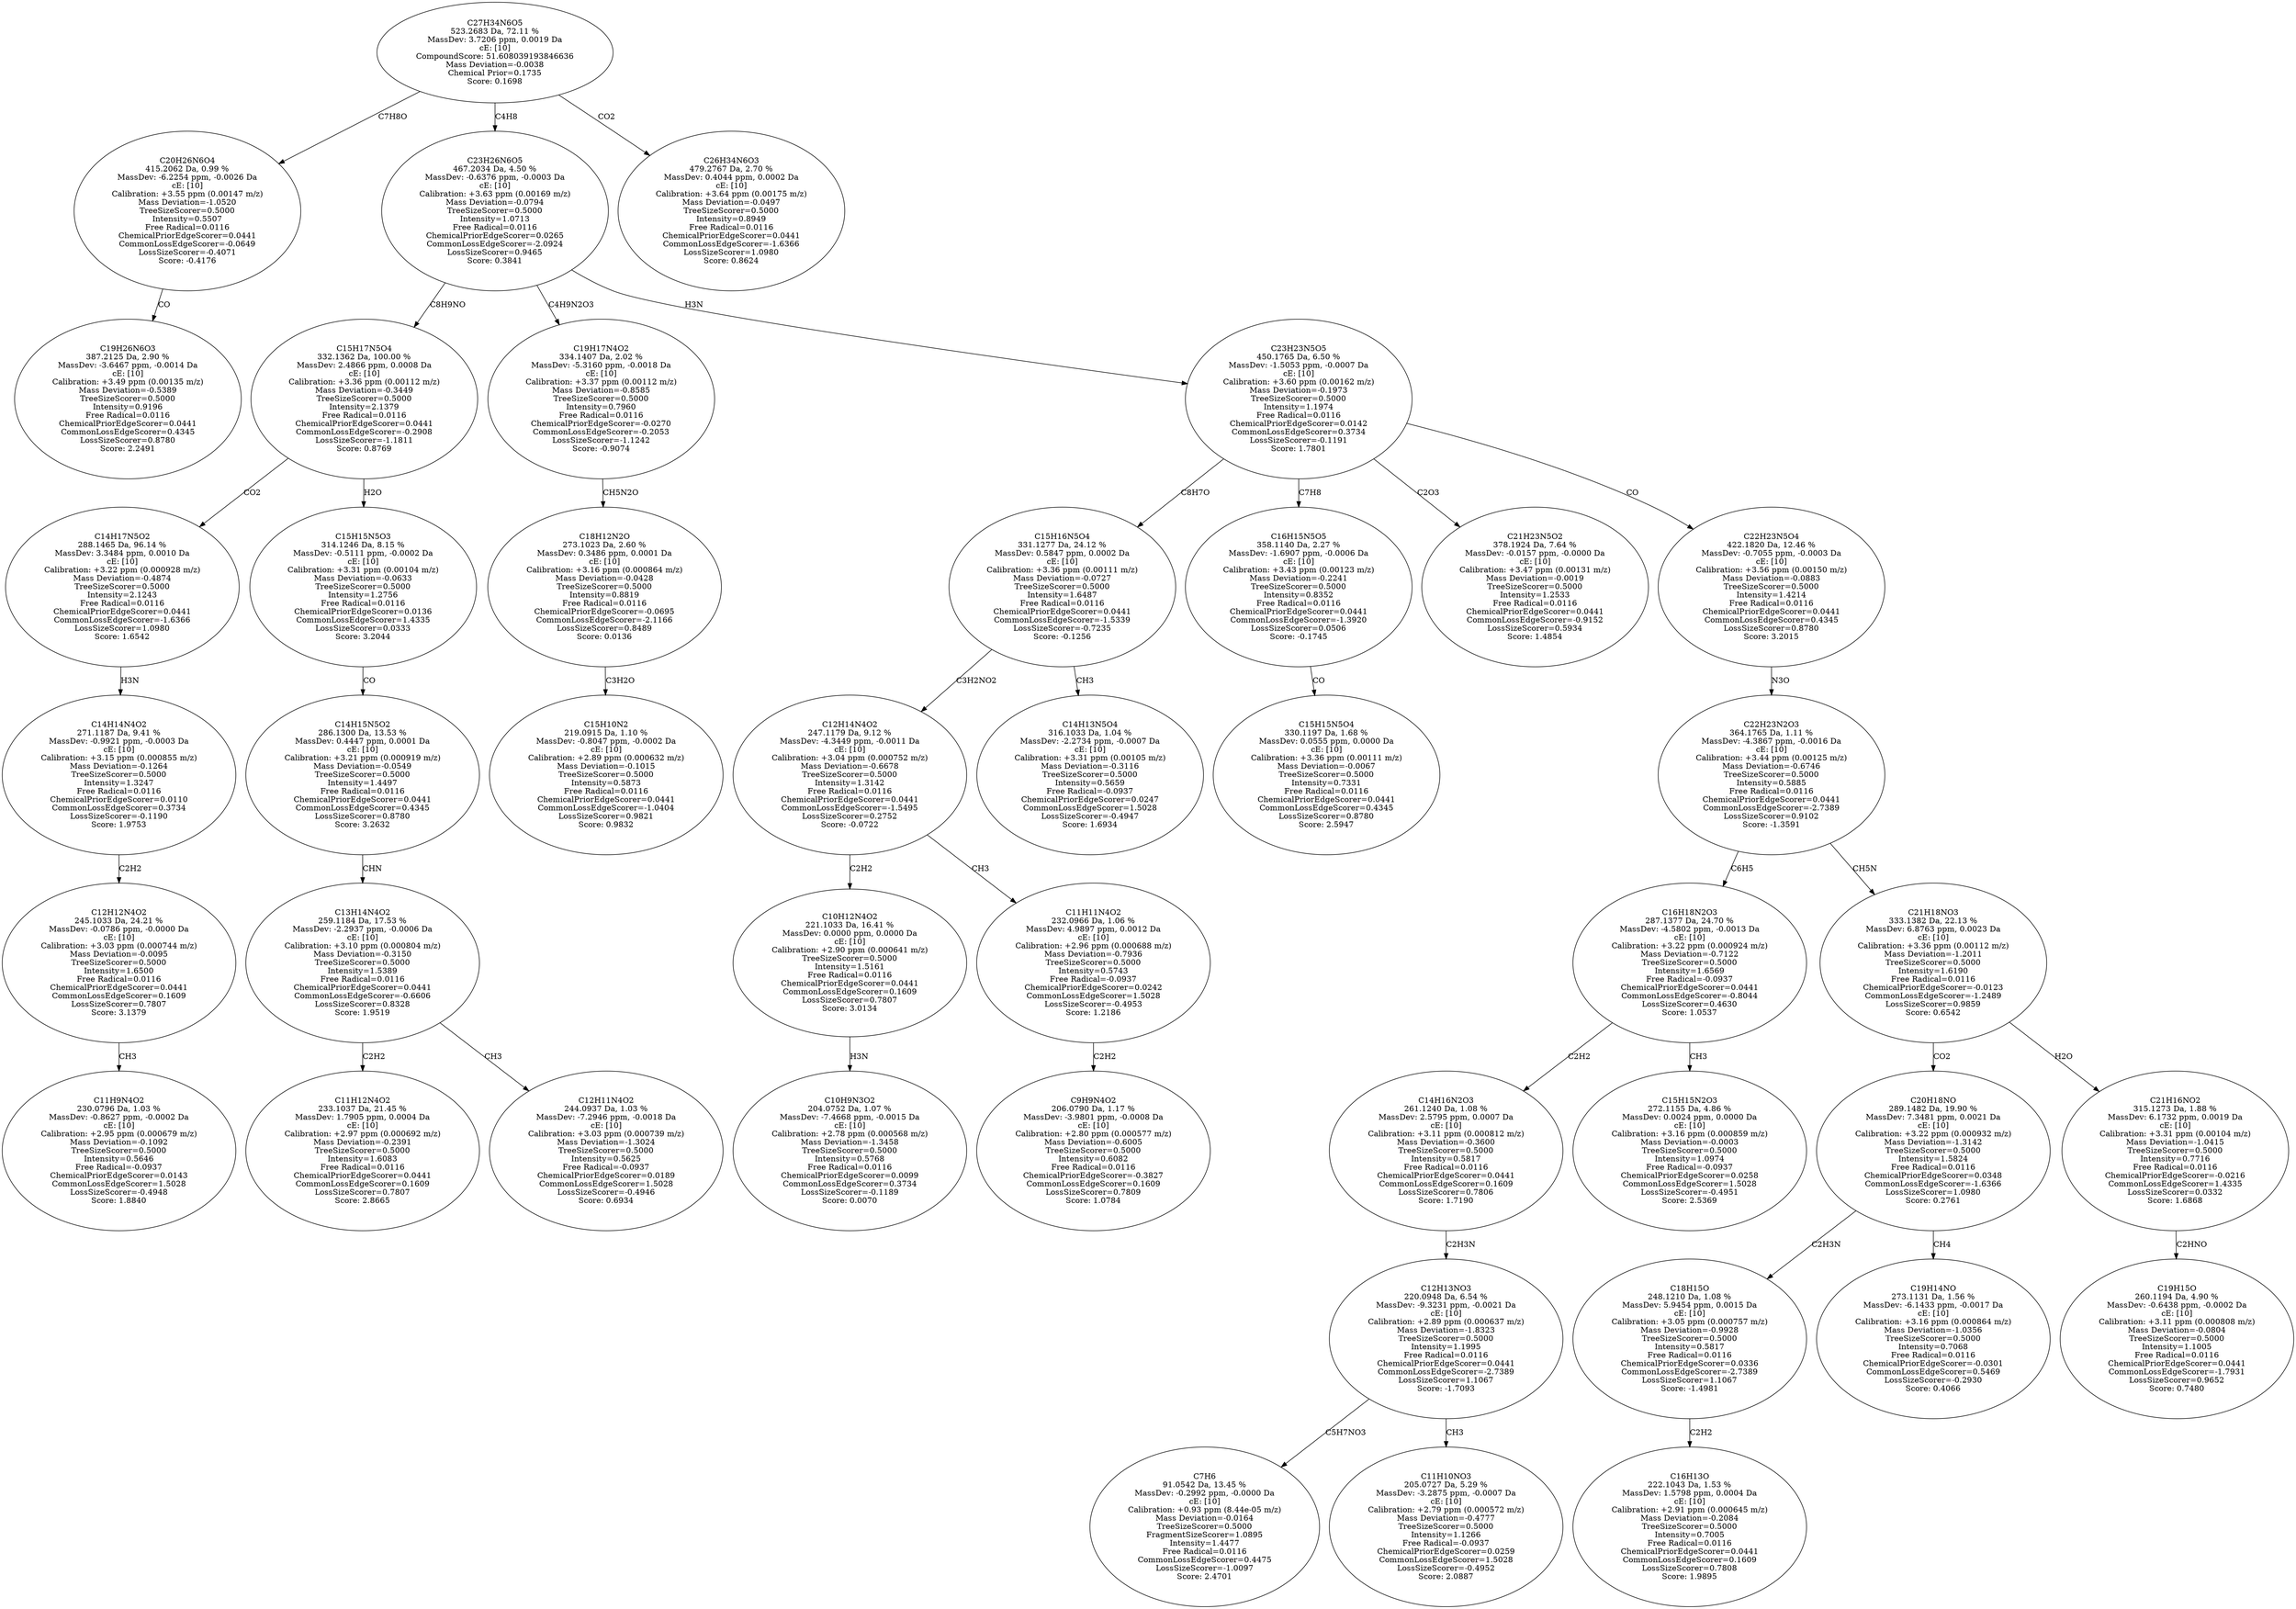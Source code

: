 strict digraph {
v1 [label="C19H26N6O3\n387.2125 Da, 2.90 %\nMassDev: -3.6467 ppm, -0.0014 Da\ncE: [10]\nCalibration: +3.49 ppm (0.00135 m/z)\nMass Deviation=-0.5389\nTreeSizeScorer=0.5000\nIntensity=0.9196\nFree Radical=0.0116\nChemicalPriorEdgeScorer=0.0441\nCommonLossEdgeScorer=0.4345\nLossSizeScorer=0.8780\nScore: 2.2491"];
v2 [label="C20H26N6O4\n415.2062 Da, 0.99 %\nMassDev: -6.2254 ppm, -0.0026 Da\ncE: [10]\nCalibration: +3.55 ppm (0.00147 m/z)\nMass Deviation=-1.0520\nTreeSizeScorer=0.5000\nIntensity=0.5507\nFree Radical=0.0116\nChemicalPriorEdgeScorer=0.0441\nCommonLossEdgeScorer=-0.0649\nLossSizeScorer=-0.4071\nScore: -0.4176"];
v3 [label="C11H9N4O2\n230.0796 Da, 1.03 %\nMassDev: -0.8627 ppm, -0.0002 Da\ncE: [10]\nCalibration: +2.95 ppm (0.000679 m/z)\nMass Deviation=-0.1092\nTreeSizeScorer=0.5000\nIntensity=0.5646\nFree Radical=-0.0937\nChemicalPriorEdgeScorer=0.0143\nCommonLossEdgeScorer=1.5028\nLossSizeScorer=-0.4948\nScore: 1.8840"];
v4 [label="C12H12N4O2\n245.1033 Da, 24.21 %\nMassDev: -0.0786 ppm, -0.0000 Da\ncE: [10]\nCalibration: +3.03 ppm (0.000744 m/z)\nMass Deviation=-0.0095\nTreeSizeScorer=0.5000\nIntensity=1.6500\nFree Radical=0.0116\nChemicalPriorEdgeScorer=0.0441\nCommonLossEdgeScorer=0.1609\nLossSizeScorer=0.7807\nScore: 3.1379"];
v5 [label="C14H14N4O2\n271.1187 Da, 9.41 %\nMassDev: -0.9921 ppm, -0.0003 Da\ncE: [10]\nCalibration: +3.15 ppm (0.000855 m/z)\nMass Deviation=-0.1264\nTreeSizeScorer=0.5000\nIntensity=1.3247\nFree Radical=0.0116\nChemicalPriorEdgeScorer=0.0110\nCommonLossEdgeScorer=0.3734\nLossSizeScorer=-0.1190\nScore: 1.9753"];
v6 [label="C14H17N5O2\n288.1465 Da, 96.14 %\nMassDev: 3.3484 ppm, 0.0010 Da\ncE: [10]\nCalibration: +3.22 ppm (0.000928 m/z)\nMass Deviation=-0.4874\nTreeSizeScorer=0.5000\nIntensity=2.1243\nFree Radical=0.0116\nChemicalPriorEdgeScorer=0.0441\nCommonLossEdgeScorer=-1.6366\nLossSizeScorer=1.0980\nScore: 1.6542"];
v7 [label="C11H12N4O2\n233.1037 Da, 21.45 %\nMassDev: 1.7905 ppm, 0.0004 Da\ncE: [10]\nCalibration: +2.97 ppm (0.000692 m/z)\nMass Deviation=-0.2391\nTreeSizeScorer=0.5000\nIntensity=1.6083\nFree Radical=0.0116\nChemicalPriorEdgeScorer=0.0441\nCommonLossEdgeScorer=0.1609\nLossSizeScorer=0.7807\nScore: 2.8665"];
v8 [label="C12H11N4O2\n244.0937 Da, 1.03 %\nMassDev: -7.2946 ppm, -0.0018 Da\ncE: [10]\nCalibration: +3.03 ppm (0.000739 m/z)\nMass Deviation=-1.3024\nTreeSizeScorer=0.5000\nIntensity=0.5625\nFree Radical=-0.0937\nChemicalPriorEdgeScorer=0.0189\nCommonLossEdgeScorer=1.5028\nLossSizeScorer=-0.4946\nScore: 0.6934"];
v9 [label="C13H14N4O2\n259.1184 Da, 17.53 %\nMassDev: -2.2937 ppm, -0.0006 Da\ncE: [10]\nCalibration: +3.10 ppm (0.000804 m/z)\nMass Deviation=-0.3150\nTreeSizeScorer=0.5000\nIntensity=1.5389\nFree Radical=0.0116\nChemicalPriorEdgeScorer=0.0441\nCommonLossEdgeScorer=-0.6606\nLossSizeScorer=0.8328\nScore: 1.9519"];
v10 [label="C14H15N5O2\n286.1300 Da, 13.53 %\nMassDev: 0.4447 ppm, 0.0001 Da\ncE: [10]\nCalibration: +3.21 ppm (0.000919 m/z)\nMass Deviation=-0.0549\nTreeSizeScorer=0.5000\nIntensity=1.4497\nFree Radical=0.0116\nChemicalPriorEdgeScorer=0.0441\nCommonLossEdgeScorer=0.4345\nLossSizeScorer=0.8780\nScore: 3.2632"];
v11 [label="C15H15N5O3\n314.1246 Da, 8.15 %\nMassDev: -0.5111 ppm, -0.0002 Da\ncE: [10]\nCalibration: +3.31 ppm (0.00104 m/z)\nMass Deviation=-0.0633\nTreeSizeScorer=0.5000\nIntensity=1.2756\nFree Radical=0.0116\nChemicalPriorEdgeScorer=0.0136\nCommonLossEdgeScorer=1.4335\nLossSizeScorer=0.0333\nScore: 3.2044"];
v12 [label="C15H17N5O4\n332.1362 Da, 100.00 %\nMassDev: 2.4866 ppm, 0.0008 Da\ncE: [10]\nCalibration: +3.36 ppm (0.00112 m/z)\nMass Deviation=-0.3449\nTreeSizeScorer=0.5000\nIntensity=2.1379\nFree Radical=0.0116\nChemicalPriorEdgeScorer=0.0441\nCommonLossEdgeScorer=-0.2908\nLossSizeScorer=-1.1811\nScore: 0.8769"];
v13 [label="C15H10N2\n219.0915 Da, 1.10 %\nMassDev: -0.8047 ppm, -0.0002 Da\ncE: [10]\nCalibration: +2.89 ppm (0.000632 m/z)\nMass Deviation=-0.1015\nTreeSizeScorer=0.5000\nIntensity=0.5873\nFree Radical=0.0116\nChemicalPriorEdgeScorer=0.0441\nCommonLossEdgeScorer=-1.0404\nLossSizeScorer=0.9821\nScore: 0.9832"];
v14 [label="C18H12N2O\n273.1023 Da, 2.60 %\nMassDev: 0.3486 ppm, 0.0001 Da\ncE: [10]\nCalibration: +3.16 ppm (0.000864 m/z)\nMass Deviation=-0.0428\nTreeSizeScorer=0.5000\nIntensity=0.8819\nFree Radical=0.0116\nChemicalPriorEdgeScorer=-0.0695\nCommonLossEdgeScorer=-2.1166\nLossSizeScorer=0.8489\nScore: 0.0136"];
v15 [label="C19H17N4O2\n334.1407 Da, 2.02 %\nMassDev: -5.3160 ppm, -0.0018 Da\ncE: [10]\nCalibration: +3.37 ppm (0.00112 m/z)\nMass Deviation=-0.8585\nTreeSizeScorer=0.5000\nIntensity=0.7960\nFree Radical=0.0116\nChemicalPriorEdgeScorer=-0.0270\nCommonLossEdgeScorer=-0.2053\nLossSizeScorer=-1.1242\nScore: -0.9074"];
v16 [label="C10H9N3O2\n204.0752 Da, 1.07 %\nMassDev: -7.4668 ppm, -0.0015 Da\ncE: [10]\nCalibration: +2.78 ppm (0.000568 m/z)\nMass Deviation=-1.3458\nTreeSizeScorer=0.5000\nIntensity=0.5768\nFree Radical=0.0116\nChemicalPriorEdgeScorer=0.0099\nCommonLossEdgeScorer=0.3734\nLossSizeScorer=-0.1189\nScore: 0.0070"];
v17 [label="C10H12N4O2\n221.1033 Da, 16.41 %\nMassDev: 0.0000 ppm, 0.0000 Da\ncE: [10]\nCalibration: +2.90 ppm (0.000641 m/z)\nTreeSizeScorer=0.5000\nIntensity=1.5161\nFree Radical=0.0116\nChemicalPriorEdgeScorer=0.0441\nCommonLossEdgeScorer=0.1609\nLossSizeScorer=0.7807\nScore: 3.0134"];
v18 [label="C9H9N4O2\n206.0790 Da, 1.17 %\nMassDev: -3.9801 ppm, -0.0008 Da\ncE: [10]\nCalibration: +2.80 ppm (0.000577 m/z)\nMass Deviation=-0.6005\nTreeSizeScorer=0.5000\nIntensity=0.6082\nFree Radical=0.0116\nChemicalPriorEdgeScorer=-0.3827\nCommonLossEdgeScorer=0.1609\nLossSizeScorer=0.7809\nScore: 1.0784"];
v19 [label="C11H11N4O2\n232.0966 Da, 1.06 %\nMassDev: 4.9897 ppm, 0.0012 Da\ncE: [10]\nCalibration: +2.96 ppm (0.000688 m/z)\nMass Deviation=-0.7936\nTreeSizeScorer=0.5000\nIntensity=0.5743\nFree Radical=-0.0937\nChemicalPriorEdgeScorer=0.0242\nCommonLossEdgeScorer=1.5028\nLossSizeScorer=-0.4953\nScore: 1.2186"];
v20 [label="C12H14N4O2\n247.1179 Da, 9.12 %\nMassDev: -4.3449 ppm, -0.0011 Da\ncE: [10]\nCalibration: +3.04 ppm (0.000752 m/z)\nMass Deviation=-0.6678\nTreeSizeScorer=0.5000\nIntensity=1.3142\nFree Radical=0.0116\nChemicalPriorEdgeScorer=0.0441\nCommonLossEdgeScorer=-1.5495\nLossSizeScorer=0.2752\nScore: -0.0722"];
v21 [label="C14H13N5O4\n316.1033 Da, 1.04 %\nMassDev: -2.2734 ppm, -0.0007 Da\ncE: [10]\nCalibration: +3.31 ppm (0.00105 m/z)\nMass Deviation=-0.3116\nTreeSizeScorer=0.5000\nIntensity=0.5659\nFree Radical=-0.0937\nChemicalPriorEdgeScorer=0.0247\nCommonLossEdgeScorer=1.5028\nLossSizeScorer=-0.4947\nScore: 1.6934"];
v22 [label="C15H16N5O4\n331.1277 Da, 24.12 %\nMassDev: 0.5847 ppm, 0.0002 Da\ncE: [10]\nCalibration: +3.36 ppm (0.00111 m/z)\nMass Deviation=-0.0727\nTreeSizeScorer=0.5000\nIntensity=1.6487\nFree Radical=0.0116\nChemicalPriorEdgeScorer=0.0441\nCommonLossEdgeScorer=-1.5339\nLossSizeScorer=-0.7235\nScore: -0.1256"];
v23 [label="C15H15N5O4\n330.1197 Da, 1.68 %\nMassDev: 0.0555 ppm, 0.0000 Da\ncE: [10]\nCalibration: +3.36 ppm (0.00111 m/z)\nMass Deviation=-0.0067\nTreeSizeScorer=0.5000\nIntensity=0.7331\nFree Radical=0.0116\nChemicalPriorEdgeScorer=0.0441\nCommonLossEdgeScorer=0.4345\nLossSizeScorer=0.8780\nScore: 2.5947"];
v24 [label="C16H15N5O5\n358.1140 Da, 2.27 %\nMassDev: -1.6907 ppm, -0.0006 Da\ncE: [10]\nCalibration: +3.43 ppm (0.00123 m/z)\nMass Deviation=-0.2241\nTreeSizeScorer=0.5000\nIntensity=0.8352\nFree Radical=0.0116\nChemicalPriorEdgeScorer=0.0441\nCommonLossEdgeScorer=-1.3920\nLossSizeScorer=0.0506\nScore: -0.1745"];
v25 [label="C21H23N5O2\n378.1924 Da, 7.64 %\nMassDev: -0.0157 ppm, -0.0000 Da\ncE: [10]\nCalibration: +3.47 ppm (0.00131 m/z)\nMass Deviation=-0.0019\nTreeSizeScorer=0.5000\nIntensity=1.2533\nFree Radical=0.0116\nChemicalPriorEdgeScorer=0.0441\nCommonLossEdgeScorer=-0.9152\nLossSizeScorer=0.5934\nScore: 1.4854"];
v26 [label="C7H6\n91.0542 Da, 13.45 %\nMassDev: -0.2992 ppm, -0.0000 Da\ncE: [10]\nCalibration: +0.93 ppm (8.44e-05 m/z)\nMass Deviation=-0.0164\nTreeSizeScorer=0.5000\nFragmentSizeScorer=1.0895\nIntensity=1.4477\nFree Radical=0.0116\nCommonLossEdgeScorer=0.4475\nLossSizeScorer=-1.0097\nScore: 2.4701"];
v27 [label="C11H10NO3\n205.0727 Da, 5.29 %\nMassDev: -3.2875 ppm, -0.0007 Da\ncE: [10]\nCalibration: +2.79 ppm (0.000572 m/z)\nMass Deviation=-0.4777\nTreeSizeScorer=0.5000\nIntensity=1.1266\nFree Radical=-0.0937\nChemicalPriorEdgeScorer=0.0259\nCommonLossEdgeScorer=1.5028\nLossSizeScorer=-0.4952\nScore: 2.0887"];
v28 [label="C12H13NO3\n220.0948 Da, 6.54 %\nMassDev: -9.3231 ppm, -0.0021 Da\ncE: [10]\nCalibration: +2.89 ppm (0.000637 m/z)\nMass Deviation=-1.8323\nTreeSizeScorer=0.5000\nIntensity=1.1995\nFree Radical=0.0116\nChemicalPriorEdgeScorer=0.0441\nCommonLossEdgeScorer=-2.7389\nLossSizeScorer=1.1067\nScore: -1.7093"];
v29 [label="C14H16N2O3\n261.1240 Da, 1.08 %\nMassDev: 2.5795 ppm, 0.0007 Da\ncE: [10]\nCalibration: +3.11 ppm (0.000812 m/z)\nMass Deviation=-0.3600\nTreeSizeScorer=0.5000\nIntensity=0.5817\nFree Radical=0.0116\nChemicalPriorEdgeScorer=0.0441\nCommonLossEdgeScorer=0.1609\nLossSizeScorer=0.7806\nScore: 1.7190"];
v30 [label="C15H15N2O3\n272.1155 Da, 4.86 %\nMassDev: 0.0024 ppm, 0.0000 Da\ncE: [10]\nCalibration: +3.16 ppm (0.000859 m/z)\nMass Deviation=-0.0003\nTreeSizeScorer=0.5000\nIntensity=1.0974\nFree Radical=-0.0937\nChemicalPriorEdgeScorer=0.0258\nCommonLossEdgeScorer=1.5028\nLossSizeScorer=-0.4951\nScore: 2.5369"];
v31 [label="C16H18N2O3\n287.1377 Da, 24.70 %\nMassDev: -4.5802 ppm, -0.0013 Da\ncE: [10]\nCalibration: +3.22 ppm (0.000924 m/z)\nMass Deviation=-0.7122\nTreeSizeScorer=0.5000\nIntensity=1.6569\nFree Radical=-0.0937\nChemicalPriorEdgeScorer=0.0441\nCommonLossEdgeScorer=-0.8044\nLossSizeScorer=0.4630\nScore: 1.0537"];
v32 [label="C16H13O\n222.1043 Da, 1.53 %\nMassDev: 1.5798 ppm, 0.0004 Da\ncE: [10]\nCalibration: +2.91 ppm (0.000645 m/z)\nMass Deviation=-0.2084\nTreeSizeScorer=0.5000\nIntensity=0.7005\nFree Radical=0.0116\nChemicalPriorEdgeScorer=0.0441\nCommonLossEdgeScorer=0.1609\nLossSizeScorer=0.7808\nScore: 1.9895"];
v33 [label="C18H15O\n248.1210 Da, 1.08 %\nMassDev: 5.9454 ppm, 0.0015 Da\ncE: [10]\nCalibration: +3.05 ppm (0.000757 m/z)\nMass Deviation=-0.9928\nTreeSizeScorer=0.5000\nIntensity=0.5817\nFree Radical=0.0116\nChemicalPriorEdgeScorer=0.0336\nCommonLossEdgeScorer=-2.7389\nLossSizeScorer=1.1067\nScore: -1.4981"];
v34 [label="C19H14NO\n273.1131 Da, 1.56 %\nMassDev: -6.1433 ppm, -0.0017 Da\ncE: [10]\nCalibration: +3.16 ppm (0.000864 m/z)\nMass Deviation=-1.0356\nTreeSizeScorer=0.5000\nIntensity=0.7068\nFree Radical=0.0116\nChemicalPriorEdgeScorer=-0.0301\nCommonLossEdgeScorer=0.5469\nLossSizeScorer=-0.2930\nScore: 0.4066"];
v35 [label="C20H18NO\n289.1482 Da, 19.90 %\nMassDev: 7.3481 ppm, 0.0021 Da\ncE: [10]\nCalibration: +3.22 ppm (0.000932 m/z)\nMass Deviation=-1.3142\nTreeSizeScorer=0.5000\nIntensity=1.5824\nFree Radical=0.0116\nChemicalPriorEdgeScorer=0.0348\nCommonLossEdgeScorer=-1.6366\nLossSizeScorer=1.0980\nScore: 0.2761"];
v36 [label="C19H15O\n260.1194 Da, 4.90 %\nMassDev: -0.6438 ppm, -0.0002 Da\ncE: [10]\nCalibration: +3.11 ppm (0.000808 m/z)\nMass Deviation=-0.0804\nTreeSizeScorer=0.5000\nIntensity=1.1005\nFree Radical=0.0116\nChemicalPriorEdgeScorer=0.0441\nCommonLossEdgeScorer=-1.7931\nLossSizeScorer=0.9652\nScore: 0.7480"];
v37 [label="C21H16NO2\n315.1273 Da, 1.88 %\nMassDev: 6.1732 ppm, 0.0019 Da\ncE: [10]\nCalibration: +3.31 ppm (0.00104 m/z)\nMass Deviation=-1.0415\nTreeSizeScorer=0.5000\nIntensity=0.7716\nFree Radical=0.0116\nChemicalPriorEdgeScorer=-0.0216\nCommonLossEdgeScorer=1.4335\nLossSizeScorer=0.0332\nScore: 1.6868"];
v38 [label="C21H18NO3\n333.1382 Da, 22.13 %\nMassDev: 6.8763 ppm, 0.0023 Da\ncE: [10]\nCalibration: +3.36 ppm (0.00112 m/z)\nMass Deviation=-1.2011\nTreeSizeScorer=0.5000\nIntensity=1.6190\nFree Radical=0.0116\nChemicalPriorEdgeScorer=-0.0123\nCommonLossEdgeScorer=-1.2489\nLossSizeScorer=0.9859\nScore: 0.6542"];
v39 [label="C22H23N2O3\n364.1765 Da, 1.11 %\nMassDev: -4.3867 ppm, -0.0016 Da\ncE: [10]\nCalibration: +3.44 ppm (0.00125 m/z)\nMass Deviation=-0.6746\nTreeSizeScorer=0.5000\nIntensity=0.5885\nFree Radical=0.0116\nChemicalPriorEdgeScorer=0.0441\nCommonLossEdgeScorer=-2.7389\nLossSizeScorer=0.9102\nScore: -1.3591"];
v40 [label="C22H23N5O4\n422.1820 Da, 12.46 %\nMassDev: -0.7055 ppm, -0.0003 Da\ncE: [10]\nCalibration: +3.56 ppm (0.00150 m/z)\nMass Deviation=-0.0883\nTreeSizeScorer=0.5000\nIntensity=1.4214\nFree Radical=0.0116\nChemicalPriorEdgeScorer=0.0441\nCommonLossEdgeScorer=0.4345\nLossSizeScorer=0.8780\nScore: 3.2015"];
v41 [label="C23H23N5O5\n450.1765 Da, 6.50 %\nMassDev: -1.5053 ppm, -0.0007 Da\ncE: [10]\nCalibration: +3.60 ppm (0.00162 m/z)\nMass Deviation=-0.1973\nTreeSizeScorer=0.5000\nIntensity=1.1974\nFree Radical=0.0116\nChemicalPriorEdgeScorer=0.0142\nCommonLossEdgeScorer=0.3734\nLossSizeScorer=-0.1191\nScore: 1.7801"];
v42 [label="C23H26N6O5\n467.2034 Da, 4.50 %\nMassDev: -0.6376 ppm, -0.0003 Da\ncE: [10]\nCalibration: +3.63 ppm (0.00169 m/z)\nMass Deviation=-0.0794\nTreeSizeScorer=0.5000\nIntensity=1.0713\nFree Radical=0.0116\nChemicalPriorEdgeScorer=0.0265\nCommonLossEdgeScorer=-2.0924\nLossSizeScorer=0.9465\nScore: 0.3841"];
v43 [label="C26H34N6O3\n479.2767 Da, 2.70 %\nMassDev: 0.4044 ppm, 0.0002 Da\ncE: [10]\nCalibration: +3.64 ppm (0.00175 m/z)\nMass Deviation=-0.0497\nTreeSizeScorer=0.5000\nIntensity=0.8949\nFree Radical=0.0116\nChemicalPriorEdgeScorer=0.0441\nCommonLossEdgeScorer=-1.6366\nLossSizeScorer=1.0980\nScore: 0.8624"];
v44 [label="C27H34N6O5\n523.2683 Da, 72.11 %\nMassDev: 3.7206 ppm, 0.0019 Da\ncE: [10]\nCompoundScore: 51.608039193846636\nMass Deviation=-0.0038\nChemical Prior=0.1735\nScore: 0.1698"];
v2 -> v1 [label="CO"];
v44 -> v2 [label="C7H8O"];
v4 -> v3 [label="CH3"];
v5 -> v4 [label="C2H2"];
v6 -> v5 [label="H3N"];
v12 -> v6 [label="CO2"];
v9 -> v7 [label="C2H2"];
v9 -> v8 [label="CH3"];
v10 -> v9 [label="CHN"];
v11 -> v10 [label="CO"];
v12 -> v11 [label="H2O"];
v42 -> v12 [label="C8H9NO"];
v14 -> v13 [label="C3H2O"];
v15 -> v14 [label="CH5N2O"];
v42 -> v15 [label="C4H9N2O3"];
v17 -> v16 [label="H3N"];
v20 -> v17 [label="C2H2"];
v19 -> v18 [label="C2H2"];
v20 -> v19 [label="CH3"];
v22 -> v20 [label="C3H2NO2"];
v22 -> v21 [label="CH3"];
v41 -> v22 [label="C8H7O"];
v24 -> v23 [label="CO"];
v41 -> v24 [label="C7H8"];
v41 -> v25 [label="C2O3"];
v28 -> v26 [label="C5H7NO3"];
v28 -> v27 [label="CH3"];
v29 -> v28 [label="C2H3N"];
v31 -> v29 [label="C2H2"];
v31 -> v30 [label="CH3"];
v39 -> v31 [label="C6H5"];
v33 -> v32 [label="C2H2"];
v35 -> v33 [label="C2H3N"];
v35 -> v34 [label="CH4"];
v38 -> v35 [label="CO2"];
v37 -> v36 [label="C2HNO"];
v38 -> v37 [label="H2O"];
v39 -> v38 [label="CH5N"];
v40 -> v39 [label="N3O"];
v41 -> v40 [label="CO"];
v42 -> v41 [label="H3N"];
v44 -> v42 [label="C4H8"];
v44 -> v43 [label="CO2"];
}